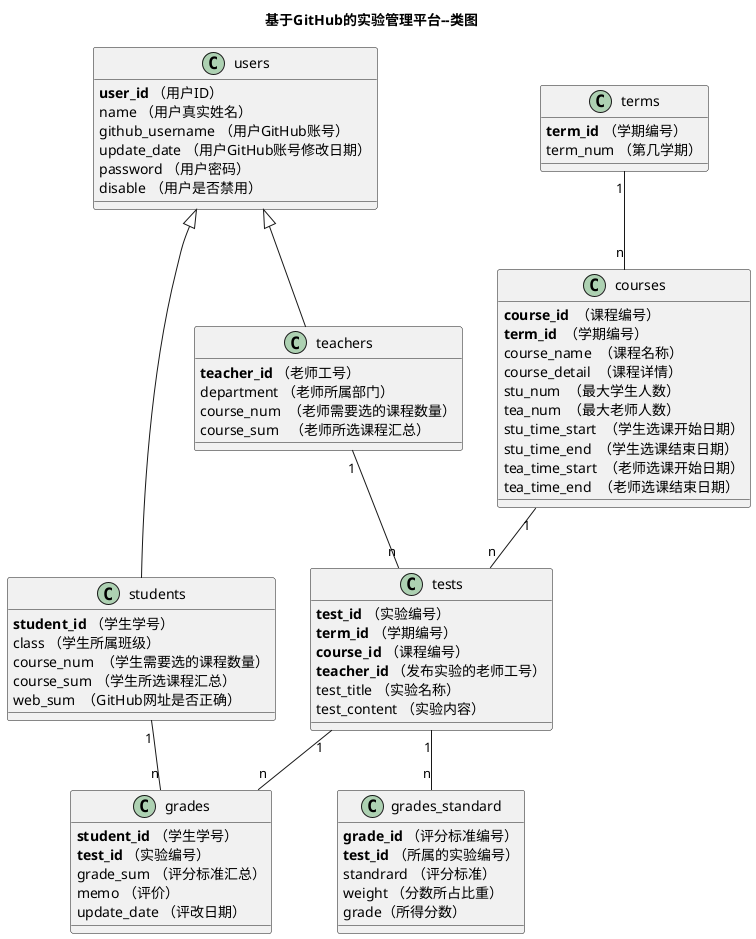 @startuml
title 基于GitHub的实验管理平台--类图
class users {
    <b>user_id</b> （用户ID）
    name （用户真实姓名）
    github_username （用户GitHub账号）
    update_date （用户GitHub账号修改日期）
    password （用户密码）
    disable （用户是否禁用）
}
class teachers{
    <b>teacher_id</b> （老师工号）
    department （老师所属部门）
    course_num  （老师需要选的课程数量）
    course_sum   （老师所选课程汇总）
}
class students{
    <b>student_id</b> （学生学号）
    class （学生所属班级）
    course_num  （学生需要选的课程数量）
    course_sum （学生所选课程汇总）
    web_sum  （GitHub网址是否正确）
}
users <|- students
users <|-- teachers
class courses{
    <b>course_id</b>  （课程编号）
    <b>term_id</b>  （学期编号）
    course_name  （课程名称）
    course_detail  （课程详情）
    stu_num  （最大学生人数）
    tea_num  （最大老师人数）
    stu_time_start  （学生选课开始日期）
    stu_time_end  （学生选课结束日期）
    tea_time_start  （老师选课开始日期）
    tea_time_end  （老师选课结束日期）
}
class tests {
    <b>test_id</b> （实验编号）
    <b>term_id</b> （学期编号）
    <b>course_id</b> （课程编号）
    <b>teacher_id</b> （发布实验的老师工号）
    test_title （实验名称）
    test_content （实验内容）
}
class grades {
    <b>student_id</b> （学生学号）
    <b>test_id</b> （实验编号）
    grade_sum （评分标准汇总）
    memo （评价）
    update_date （评改日期）
}
class grades_standard{
    <b>grade_id</b> （评分标准编号）
    <b>test_id</b> （所属的实验编号）
    standrard （评分标准）
    weight （分数所占比重）
    grade（所得分数）
}
class terms{
    <b>term_id</b> （学期编号）
    term_num （第几学期）
}
terms "1" -- "n"  courses
students "1" -- "n" grades
teachers "1" -- "n" tests
tests "1" -- "n" grades_standard
tests "1" -- "n" grades
courses "1" -- "n" tests
@enduml
